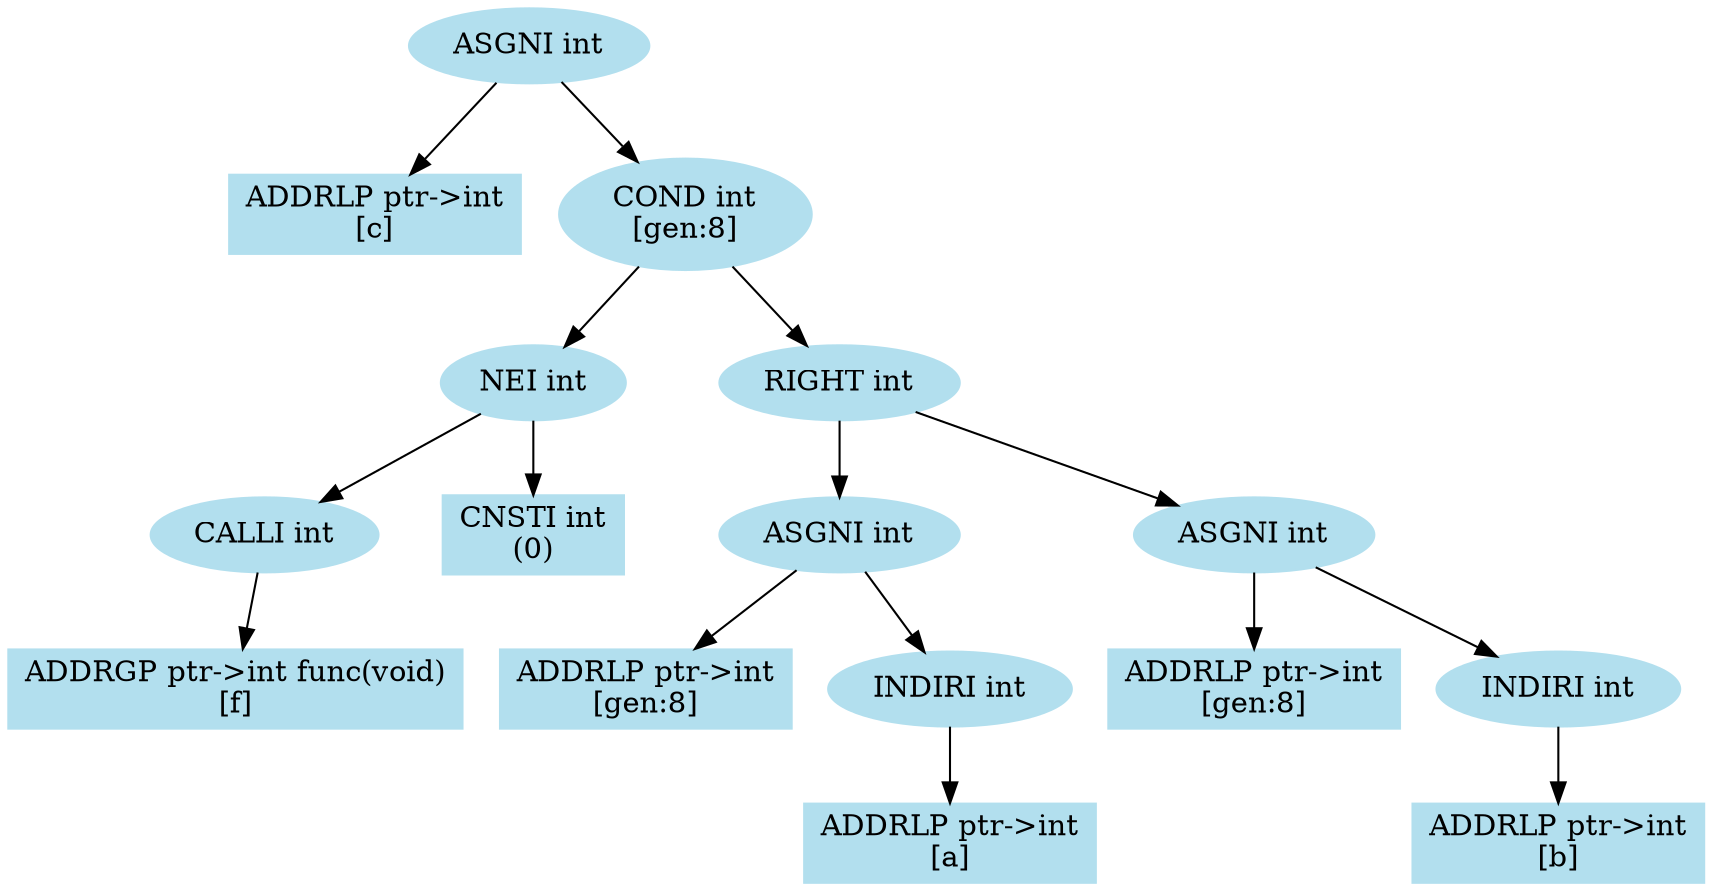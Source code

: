 ////////////////////////////////////////////////////////////////////////////////
// Generate the dot file for drawing semantic structure of statements

// File name: test.c
// Line number: 12
////////////////////////////////////////////////////////////////////////////////

digraph semantic_dag  {
    node [color=lightblue2, style=filled];

    v1 [label="ASGNI int"];
    v2 [label="ADDRLP ptr->int\n\[c\]", shape=box];
    v3 [label="COND int\n\[gen:8\]"];
    v1 -> v2
    v1 -> v3

    v4 [label="NEI int"];
    v5 [label="RIGHT int"];
    v3 -> v4
    v3 -> v5

    v6 [label="CALLI int"];
    v7 [label="CNSTI int\n\(0\)", shape=box];
    v4 -> v6
    v4 -> v7

    v8 [label="ASGNI int"];
    v9 [label="ASGNI int"];
    v5 -> v8
    v5 -> v9

    v10 [label="ADDRGP ptr->int func(void)\n\[f\]", shape=box];
    v6 -> v10

    v11 [label="ADDRLP ptr->int\n\[gen:8\]", shape=box];
    v12 [label="INDIRI int"];
    v8 -> v11
    v8 -> v12

    v13 [label="ADDRLP ptr->int\n\[gen:8\]", shape=box];
    v14 [label="INDIRI int"];
    v9 -> v13
    v9 -> v14

    v15 [label="ADDRLP ptr->int\n\[a\]", shape=box];
    v12 -> v15

    v16 [label="ADDRLP ptr->int\n\[b\]", shape=box];
    v14 -> v16

}
